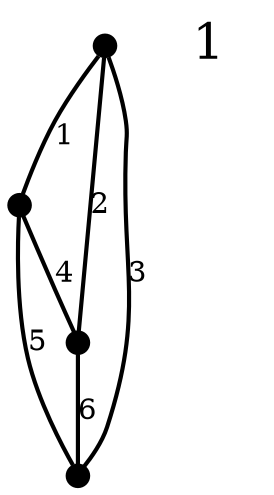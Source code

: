 graph  {
0 [pos="600,0", shape=point, width="0.15pt"];
1 [pos="700,0", shape=point, width="0.15pt"];
2 [pos="550,86", shape=point, width="0.15pt"];
3 [pos="550,-86", shape=point, width="0.15pt"];
"0coef" [fontsize="24pt", label=1, pos="-145,0", shape=plaintext];
0 -- 1  [key=0, label=1, order=1, penwidth="2.0"];
0 -- 2  [key=0, label=2, order=2, penwidth="2.0"];
0 -- 3  [key=0, label=3, order=3, penwidth="2.0"];
1 -- 2  [key=0, label=4, order=4, penwidth="2.0"];
1 -- 3  [key=0, label=5, order=5, penwidth="2.0"];
2 -- 3  [key=0, label=6, order=6, penwidth="2.0"];
}
